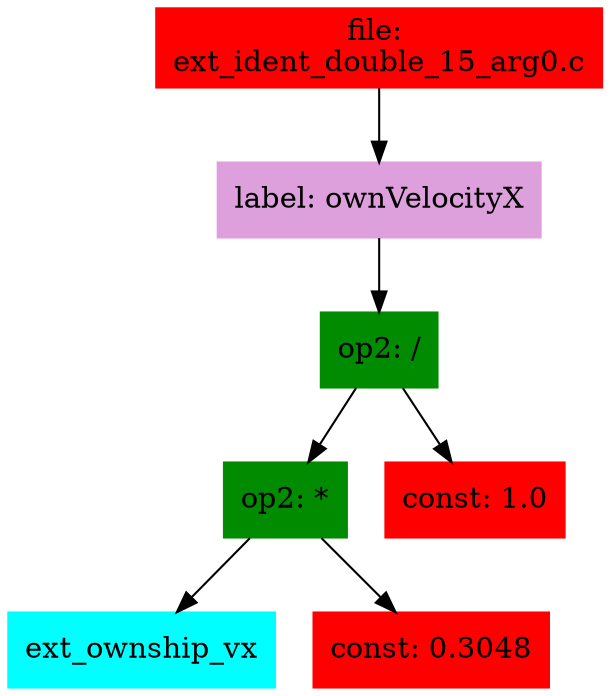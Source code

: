 digraph G {
node [shape=box]

0 [label="file: 
ext_ident_double_15_arg0.c",color=red, style=filled]
1 [label="label: ownVelocityX",color=plum, style=filled]
0 -> 1
2 [label="op2: /",color=green4, style=filled]
1 -> 2
3 [label="op2: *",color=green4, style=filled]
2 -> 3
4 [label="ext_ownship_vx",color=cyan1, style=filled]
3 -> 4
5 [label="const: 0.3048",color=red1, style=filled]
3 -> 5
6 [label="const: 1.0",color=red1, style=filled]
2 -> 6


}

